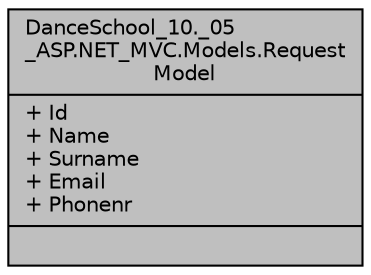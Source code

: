digraph "DanceSchool_10._05_ASP.NET_MVC.Models.RequestModel"
{
 // INTERACTIVE_SVG=YES
 // LATEX_PDF_SIZE
  edge [fontname="Helvetica",fontsize="10",labelfontname="Helvetica",labelfontsize="10"];
  node [fontname="Helvetica",fontsize="10",shape=record];
  Node1 [label="{DanceSchool_10._05\l_ASP.NET_MVC.Models.Request\lModel\n|+ Id\l+ Name\l+ Surname\l+ Email\l+ Phonenr\l|}",height=0.2,width=0.4,color="black", fillcolor="grey75", style="filled", fontcolor="black",tooltip=" "];
}
